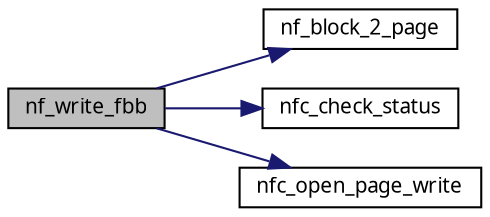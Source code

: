digraph G
{
  edge [fontname="FreeSans.ttf",fontsize=10,labelfontname="FreeSans.ttf",labelfontsize=10];
  node [fontname="FreeSans.ttf",fontsize=10,shape=record];
  rankdir=LR;
  Node1 [label="nf_write_fbb",height=0.2,width=0.4,color="black", fillcolor="grey75", style="filled" fontcolor="black"];
  Node1 -> Node2 [color="midnightblue",fontsize=10,style="solid",fontname="FreeSans.ttf"];
  Node2 [label="nf_block_2_page",height=0.2,width=0.4,color="black", fillcolor="white", style="filled",URL="$a00062.html#f713bee0ed464d2bfa6876cd9d4ef296"];
  Node1 -> Node3 [color="midnightblue",fontsize=10,style="solid",fontname="FreeSans.ttf"];
  Node3 [label="nfc_check_status",height=0.2,width=0.4,color="black", fillcolor="white", style="filled",URL="$a00060.html#ef97b996828cba45aa7ee961af28e036",tooltip="Check the status of the selected device."];
  Node1 -> Node4 [color="midnightblue",fontsize=10,style="solid",fontname="FreeSans.ttf"];
  Node4 [label="nfc_open_page_write",height=0.2,width=0.4,color="black", fillcolor="white", style="filled",URL="$a00060.html#856b5ae1fade14e11da35fd5109fda8c",tooltip="Opens a page for write."];
}
